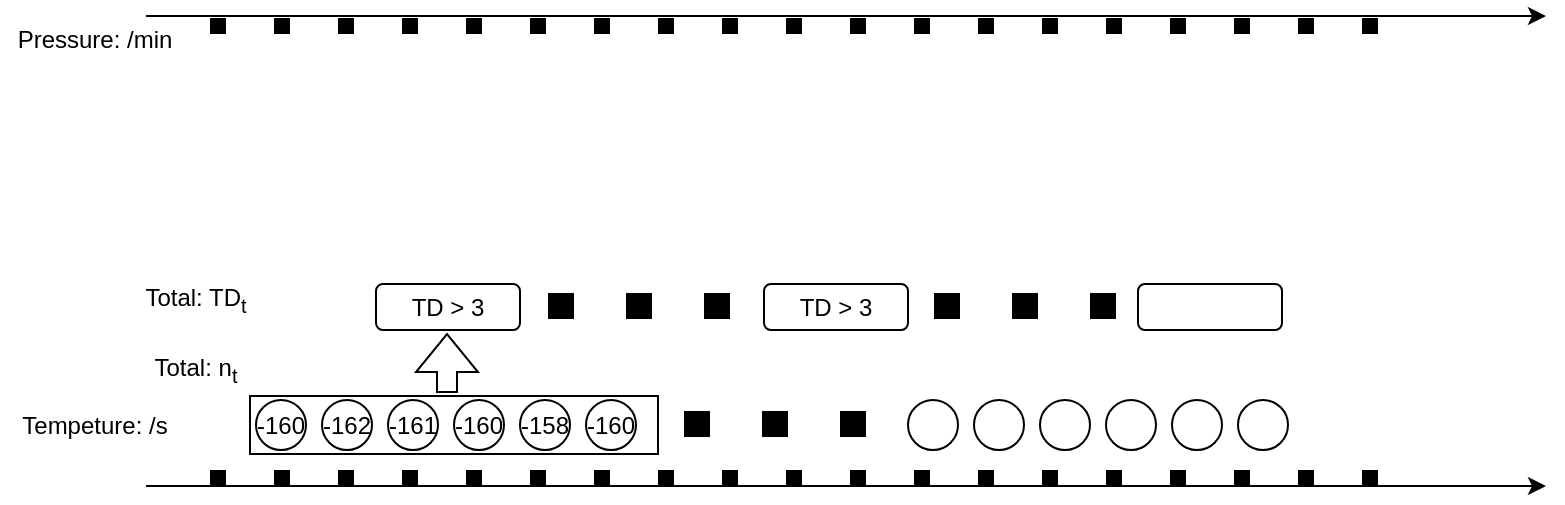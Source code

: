 <mxfile version="24.0.7" type="github">
  <diagram name="现有问题" id="ln1VuoLW2IpL9ToIxIuf">
    <mxGraphModel dx="1434" dy="786" grid="0" gridSize="10" guides="1" tooltips="1" connect="1" arrows="1" fold="1" page="0" pageScale="1" pageWidth="1200" pageHeight="1920" math="0" shadow="0">
      <root>
        <mxCell id="0" />
        <mxCell id="1" parent="0" />
        <mxCell id="6QVBEpiF2g4ADmfY6hBt-1" value="" style="endArrow=classic;html=1;rounded=0;" edge="1" parent="1">
          <mxGeometry width="50" height="50" relative="1" as="geometry">
            <mxPoint x="98" y="492" as="sourcePoint" />
            <mxPoint x="798" y="492" as="targetPoint" />
          </mxGeometry>
        </mxCell>
        <mxCell id="6QVBEpiF2g4ADmfY6hBt-2" value="" style="endArrow=none;dashed=1;html=1;dashPattern=1 3;strokeWidth=8;rounded=0;" edge="1" parent="1">
          <mxGeometry width="50" height="50" relative="1" as="geometry">
            <mxPoint x="130" y="488" as="sourcePoint" />
            <mxPoint x="737" y="488" as="targetPoint" />
          </mxGeometry>
        </mxCell>
        <mxCell id="6QVBEpiF2g4ADmfY6hBt-3" value="-160" style="ellipse;whiteSpace=wrap;html=1;aspect=fixed;" vertex="1" parent="1">
          <mxGeometry x="153" y="449" width="25" height="25" as="geometry" />
        </mxCell>
        <mxCell id="6QVBEpiF2g4ADmfY6hBt-4" value="-162" style="ellipse;whiteSpace=wrap;html=1;aspect=fixed;" vertex="1" parent="1">
          <mxGeometry x="186" y="449" width="25" height="25" as="geometry" />
        </mxCell>
        <mxCell id="6QVBEpiF2g4ADmfY6hBt-5" value="-161" style="ellipse;whiteSpace=wrap;html=1;aspect=fixed;" vertex="1" parent="1">
          <mxGeometry x="219" y="449" width="25" height="25" as="geometry" />
        </mxCell>
        <mxCell id="6QVBEpiF2g4ADmfY6hBt-6" value="-160" style="ellipse;whiteSpace=wrap;html=1;aspect=fixed;" vertex="1" parent="1">
          <mxGeometry x="252" y="449" width="25" height="25" as="geometry" />
        </mxCell>
        <mxCell id="6QVBEpiF2g4ADmfY6hBt-7" value="-158" style="ellipse;whiteSpace=wrap;html=1;aspect=fixed;" vertex="1" parent="1">
          <mxGeometry x="285" y="449" width="25" height="25" as="geometry" />
        </mxCell>
        <mxCell id="6QVBEpiF2g4ADmfY6hBt-8" value="-160" style="ellipse;whiteSpace=wrap;html=1;aspect=fixed;" vertex="1" parent="1">
          <mxGeometry x="318" y="449" width="25" height="25" as="geometry" />
        </mxCell>
        <mxCell id="6QVBEpiF2g4ADmfY6hBt-9" value="" style="ellipse;whiteSpace=wrap;html=1;aspect=fixed;" vertex="1" parent="1">
          <mxGeometry x="479" y="449" width="25" height="25" as="geometry" />
        </mxCell>
        <mxCell id="6QVBEpiF2g4ADmfY6hBt-10" value="" style="ellipse;whiteSpace=wrap;html=1;aspect=fixed;" vertex="1" parent="1">
          <mxGeometry x="512" y="449" width="25" height="25" as="geometry" />
        </mxCell>
        <mxCell id="6QVBEpiF2g4ADmfY6hBt-11" value="" style="ellipse;whiteSpace=wrap;html=1;aspect=fixed;" vertex="1" parent="1">
          <mxGeometry x="545" y="449" width="25" height="25" as="geometry" />
        </mxCell>
        <mxCell id="6QVBEpiF2g4ADmfY6hBt-12" value="" style="ellipse;whiteSpace=wrap;html=1;aspect=fixed;" vertex="1" parent="1">
          <mxGeometry x="578" y="449" width="25" height="25" as="geometry" />
        </mxCell>
        <mxCell id="6QVBEpiF2g4ADmfY6hBt-13" value="" style="ellipse;whiteSpace=wrap;html=1;aspect=fixed;" vertex="1" parent="1">
          <mxGeometry x="611" y="449" width="25" height="25" as="geometry" />
        </mxCell>
        <mxCell id="6QVBEpiF2g4ADmfY6hBt-14" value="" style="ellipse;whiteSpace=wrap;html=1;aspect=fixed;" vertex="1" parent="1">
          <mxGeometry x="644" y="449" width="25" height="25" as="geometry" />
        </mxCell>
        <mxCell id="6QVBEpiF2g4ADmfY6hBt-15" value="" style="endArrow=none;dashed=1;html=1;strokeWidth=13;rounded=0;dashPattern=1 2;" edge="1" parent="1">
          <mxGeometry width="50" height="50" relative="1" as="geometry">
            <mxPoint x="367" y="461" as="sourcePoint" />
            <mxPoint x="465" y="461" as="targetPoint" />
          </mxGeometry>
        </mxCell>
        <mxCell id="6QVBEpiF2g4ADmfY6hBt-16" value="Tempeture: /s" style="text;html=1;align=center;verticalAlign=middle;whiteSpace=wrap;rounded=0;" vertex="1" parent="1">
          <mxGeometry x="25" y="446.5" width="95" height="30" as="geometry" />
        </mxCell>
        <mxCell id="6QVBEpiF2g4ADmfY6hBt-17" value="" style="rounded=0;whiteSpace=wrap;html=1;fillColor=none;" vertex="1" parent="1">
          <mxGeometry x="150" y="447" width="204" height="29" as="geometry" />
        </mxCell>
        <mxCell id="6QVBEpiF2g4ADmfY6hBt-18" value="TD &amp;gt; 3" style="rounded=1;whiteSpace=wrap;html=1;" vertex="1" parent="1">
          <mxGeometry x="213" y="391" width="72" height="23" as="geometry" />
        </mxCell>
        <mxCell id="6QVBEpiF2g4ADmfY6hBt-19" value="" style="shape=flexArrow;endArrow=classic;html=1;rounded=0;" edge="1" parent="1">
          <mxGeometry width="50" height="50" relative="1" as="geometry">
            <mxPoint x="248.5" y="445.5" as="sourcePoint" />
            <mxPoint x="248.5" y="415.5" as="targetPoint" />
          </mxGeometry>
        </mxCell>
        <mxCell id="6QVBEpiF2g4ADmfY6hBt-20" value="" style="endArrow=none;dashed=1;html=1;strokeWidth=13;rounded=0;dashPattern=1 2;" edge="1" parent="1">
          <mxGeometry width="50" height="50" relative="1" as="geometry">
            <mxPoint x="299" y="402" as="sourcePoint" />
            <mxPoint x="397" y="402" as="targetPoint" />
          </mxGeometry>
        </mxCell>
        <mxCell id="6QVBEpiF2g4ADmfY6hBt-21" value="TD &amp;gt; 3" style="rounded=1;whiteSpace=wrap;html=1;" vertex="1" parent="1">
          <mxGeometry x="407" y="391" width="72" height="23" as="geometry" />
        </mxCell>
        <mxCell id="6QVBEpiF2g4ADmfY6hBt-22" value="Total: n&lt;sub&gt;t&lt;/sub&gt;" style="text;html=1;align=center;verticalAlign=middle;whiteSpace=wrap;rounded=0;" vertex="1" parent="1">
          <mxGeometry x="93" y="419" width="60" height="30" as="geometry" />
        </mxCell>
        <mxCell id="6QVBEpiF2g4ADmfY6hBt-23" value="Total: TD&lt;sub&gt;t&lt;/sub&gt;" style="text;html=1;align=center;verticalAlign=middle;whiteSpace=wrap;rounded=0;" vertex="1" parent="1">
          <mxGeometry x="93" y="384" width="60" height="30" as="geometry" />
        </mxCell>
        <mxCell id="6QVBEpiF2g4ADmfY6hBt-24" value="" style="rounded=1;whiteSpace=wrap;html=1;" vertex="1" parent="1">
          <mxGeometry x="594" y="391" width="72" height="23" as="geometry" />
        </mxCell>
        <mxCell id="6QVBEpiF2g4ADmfY6hBt-26" value="" style="endArrow=none;dashed=1;html=1;strokeWidth=13;rounded=0;dashPattern=1 2;" edge="1" parent="1">
          <mxGeometry width="50" height="50" relative="1" as="geometry">
            <mxPoint x="492" y="402" as="sourcePoint" />
            <mxPoint x="590" y="402" as="targetPoint" />
          </mxGeometry>
        </mxCell>
        <mxCell id="6QVBEpiF2g4ADmfY6hBt-27" value="" style="endArrow=classic;html=1;rounded=0;" edge="1" parent="1">
          <mxGeometry width="50" height="50" relative="1" as="geometry">
            <mxPoint x="98" y="257" as="sourcePoint" />
            <mxPoint x="798" y="257" as="targetPoint" />
          </mxGeometry>
        </mxCell>
        <mxCell id="6QVBEpiF2g4ADmfY6hBt-28" value="" style="endArrow=none;dashed=1;html=1;dashPattern=1 3;strokeWidth=8;rounded=0;" edge="1" parent="1">
          <mxGeometry width="50" height="50" relative="1" as="geometry">
            <mxPoint x="130" y="262" as="sourcePoint" />
            <mxPoint x="737" y="262" as="targetPoint" />
          </mxGeometry>
        </mxCell>
        <mxCell id="6QVBEpiF2g4ADmfY6hBt-29" value="Pressure: /min" style="text;html=1;align=center;verticalAlign=middle;whiteSpace=wrap;rounded=0;" vertex="1" parent="1">
          <mxGeometry x="25" y="254" width="95" height="30" as="geometry" />
        </mxCell>
      </root>
    </mxGraphModel>
  </diagram>
</mxfile>

